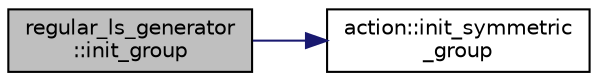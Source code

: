 digraph "regular_ls_generator::init_group"
{
  edge [fontname="Helvetica",fontsize="10",labelfontname="Helvetica",labelfontsize="10"];
  node [fontname="Helvetica",fontsize="10",shape=record];
  rankdir="LR";
  Node1430 [label="regular_ls_generator\l::init_group",height=0.2,width=0.4,color="black", fillcolor="grey75", style="filled", fontcolor="black"];
  Node1430 -> Node1431 [color="midnightblue",fontsize="10",style="solid",fontname="Helvetica"];
  Node1431 [label="action::init_symmetric\l_group",height=0.2,width=0.4,color="black", fillcolor="white", style="filled",URL="$d2/d86/classaction.html#ac6d0d7bdfba9eb39febe3c2f0bd38281"];
}
